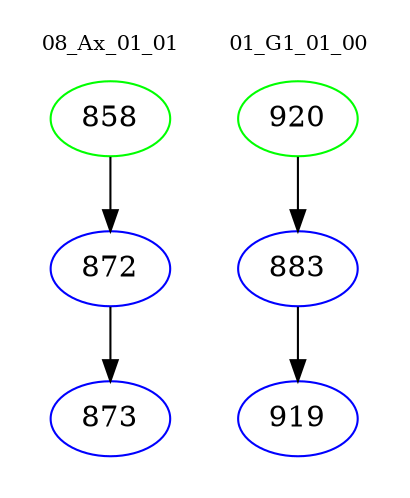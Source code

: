 digraph{
subgraph cluster_0 {
color = white
label = "08_Ax_01_01";
fontsize=10;
T0_858 [label="858", color="green"]
T0_858 -> T0_872 [color="black"]
T0_872 [label="872", color="blue"]
T0_872 -> T0_873 [color="black"]
T0_873 [label="873", color="blue"]
}
subgraph cluster_1 {
color = white
label = "01_G1_01_00";
fontsize=10;
T1_920 [label="920", color="green"]
T1_920 -> T1_883 [color="black"]
T1_883 [label="883", color="blue"]
T1_883 -> T1_919 [color="black"]
T1_919 [label="919", color="blue"]
}
}
